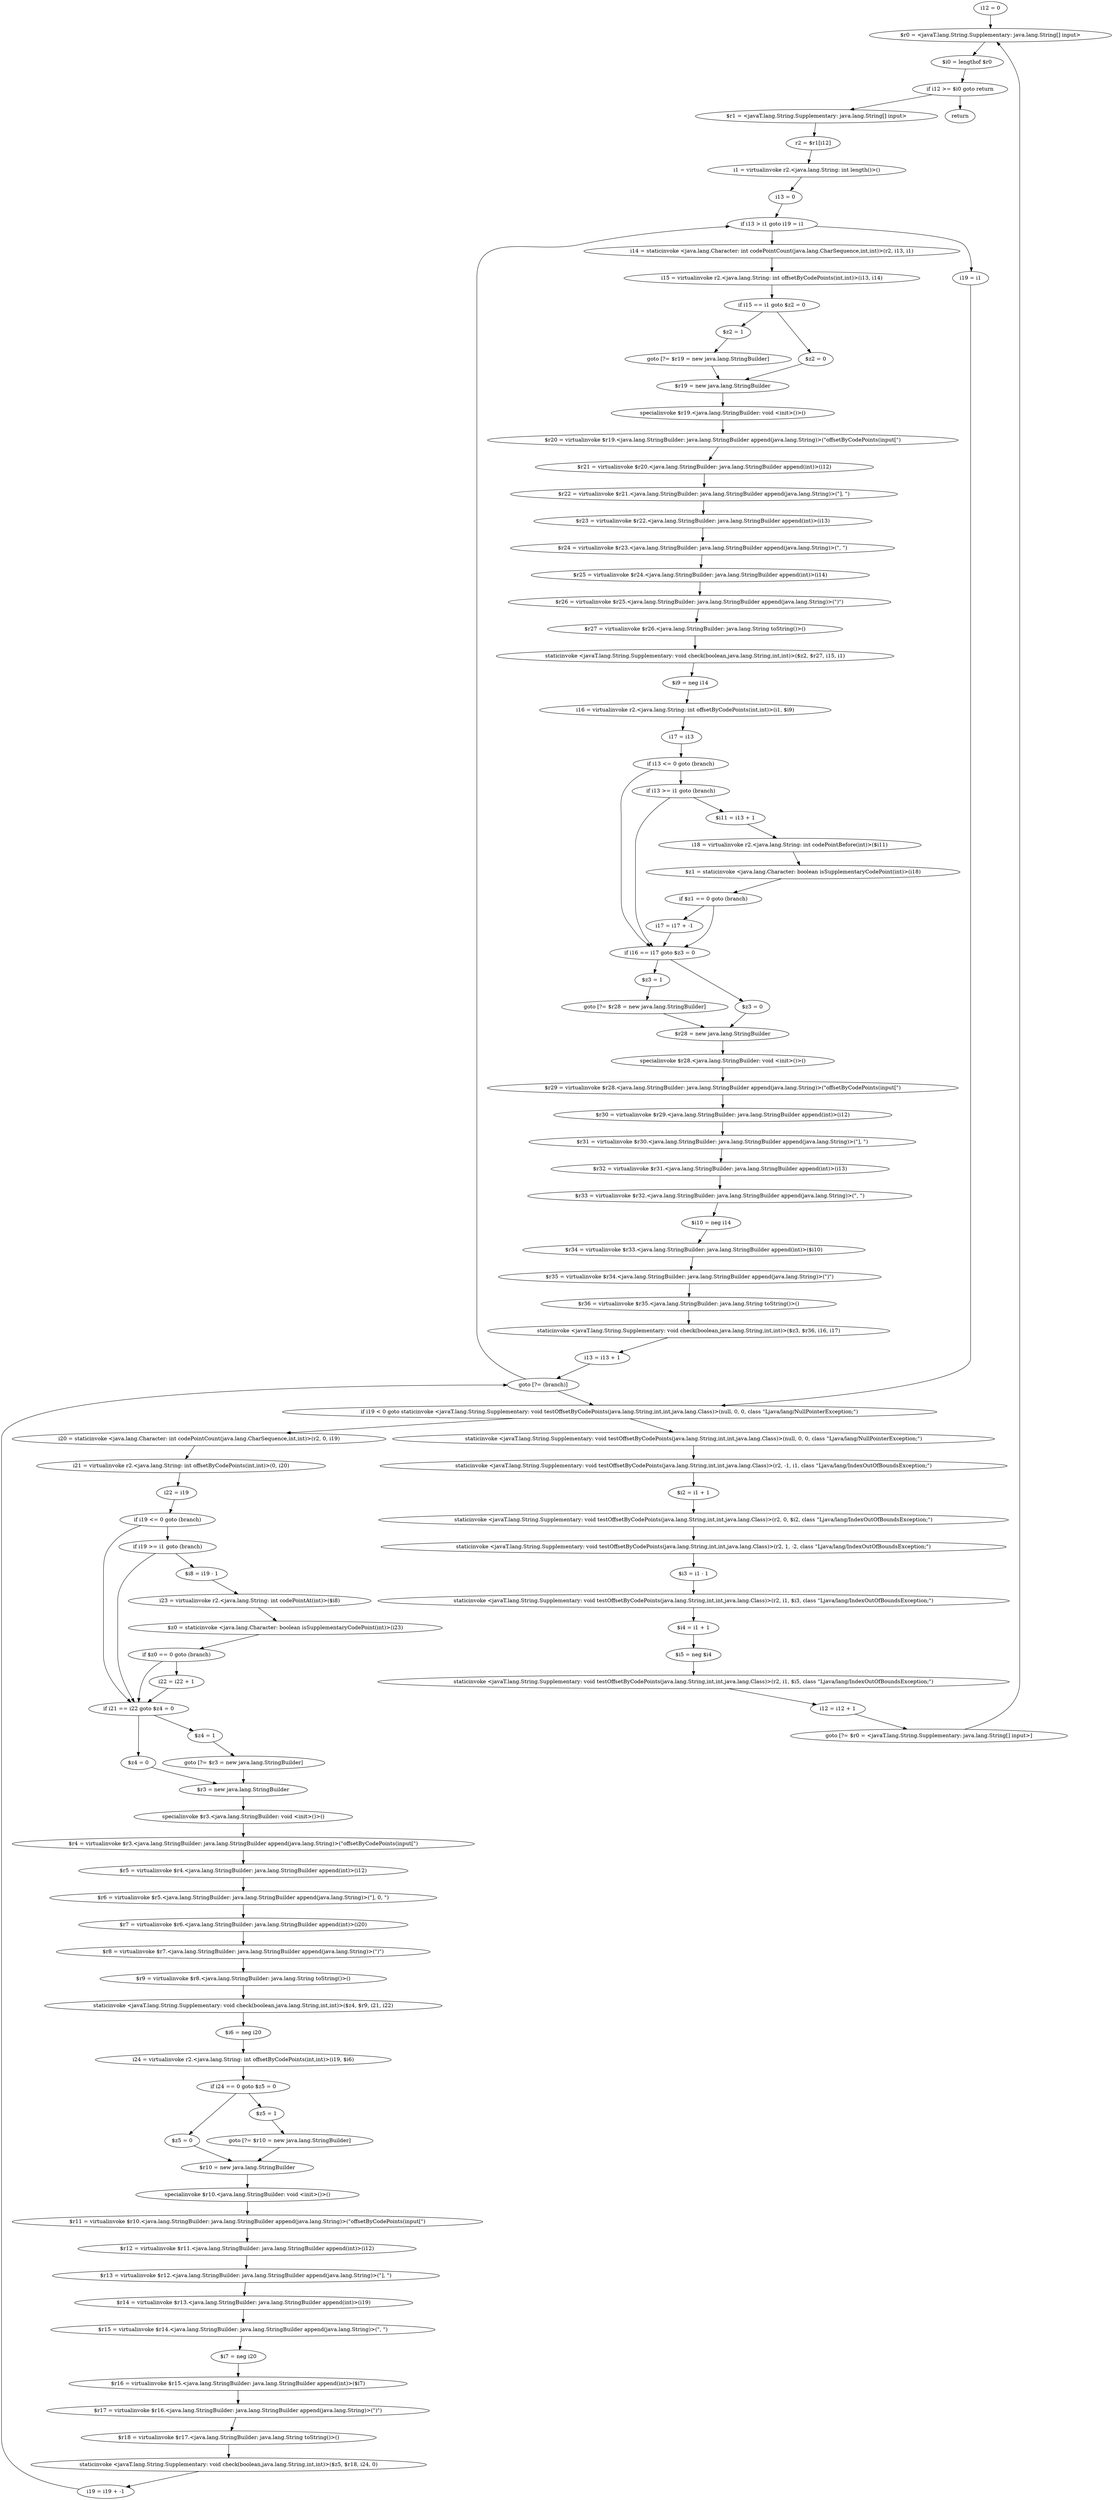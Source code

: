 digraph "unitGraph" {
    "i12 = 0"
    "$r0 = <javaT.lang.String.Supplementary: java.lang.String[] input>"
    "$i0 = lengthof $r0"
    "if i12 >= $i0 goto return"
    "$r1 = <javaT.lang.String.Supplementary: java.lang.String[] input>"
    "r2 = $r1[i12]"
    "i1 = virtualinvoke r2.<java.lang.String: int length()>()"
    "i13 = 0"
    "if i13 > i1 goto i19 = i1"
    "i14 = staticinvoke <java.lang.Character: int codePointCount(java.lang.CharSequence,int,int)>(r2, i13, i1)"
    "i15 = virtualinvoke r2.<java.lang.String: int offsetByCodePoints(int,int)>(i13, i14)"
    "if i15 == i1 goto $z2 = 0"
    "$z2 = 1"
    "goto [?= $r19 = new java.lang.StringBuilder]"
    "$z2 = 0"
    "$r19 = new java.lang.StringBuilder"
    "specialinvoke $r19.<java.lang.StringBuilder: void <init>()>()"
    "$r20 = virtualinvoke $r19.<java.lang.StringBuilder: java.lang.StringBuilder append(java.lang.String)>(\"offsetByCodePoints(input[\")"
    "$r21 = virtualinvoke $r20.<java.lang.StringBuilder: java.lang.StringBuilder append(int)>(i12)"
    "$r22 = virtualinvoke $r21.<java.lang.StringBuilder: java.lang.StringBuilder append(java.lang.String)>(\"], \")"
    "$r23 = virtualinvoke $r22.<java.lang.StringBuilder: java.lang.StringBuilder append(int)>(i13)"
    "$r24 = virtualinvoke $r23.<java.lang.StringBuilder: java.lang.StringBuilder append(java.lang.String)>(\", \")"
    "$r25 = virtualinvoke $r24.<java.lang.StringBuilder: java.lang.StringBuilder append(int)>(i14)"
    "$r26 = virtualinvoke $r25.<java.lang.StringBuilder: java.lang.StringBuilder append(java.lang.String)>(\")\")"
    "$r27 = virtualinvoke $r26.<java.lang.StringBuilder: java.lang.String toString()>()"
    "staticinvoke <javaT.lang.String.Supplementary: void check(boolean,java.lang.String,int,int)>($z2, $r27, i15, i1)"
    "$i9 = neg i14"
    "i16 = virtualinvoke r2.<java.lang.String: int offsetByCodePoints(int,int)>(i1, $i9)"
    "i17 = i13"
    "if i13 <= 0 goto (branch)"
    "if i13 >= i1 goto (branch)"
    "$i11 = i13 + 1"
    "i18 = virtualinvoke r2.<java.lang.String: int codePointBefore(int)>($i11)"
    "$z1 = staticinvoke <java.lang.Character: boolean isSupplementaryCodePoint(int)>(i18)"
    "if $z1 == 0 goto (branch)"
    "i17 = i17 + -1"
    "if i16 == i17 goto $z3 = 0"
    "$z3 = 1"
    "goto [?= $r28 = new java.lang.StringBuilder]"
    "$z3 = 0"
    "$r28 = new java.lang.StringBuilder"
    "specialinvoke $r28.<java.lang.StringBuilder: void <init>()>()"
    "$r29 = virtualinvoke $r28.<java.lang.StringBuilder: java.lang.StringBuilder append(java.lang.String)>(\"offsetByCodePoints(input[\")"
    "$r30 = virtualinvoke $r29.<java.lang.StringBuilder: java.lang.StringBuilder append(int)>(i12)"
    "$r31 = virtualinvoke $r30.<java.lang.StringBuilder: java.lang.StringBuilder append(java.lang.String)>(\"], \")"
    "$r32 = virtualinvoke $r31.<java.lang.StringBuilder: java.lang.StringBuilder append(int)>(i13)"
    "$r33 = virtualinvoke $r32.<java.lang.StringBuilder: java.lang.StringBuilder append(java.lang.String)>(\", \")"
    "$i10 = neg i14"
    "$r34 = virtualinvoke $r33.<java.lang.StringBuilder: java.lang.StringBuilder append(int)>($i10)"
    "$r35 = virtualinvoke $r34.<java.lang.StringBuilder: java.lang.StringBuilder append(java.lang.String)>(\")\")"
    "$r36 = virtualinvoke $r35.<java.lang.StringBuilder: java.lang.String toString()>()"
    "staticinvoke <javaT.lang.String.Supplementary: void check(boolean,java.lang.String,int,int)>($z3, $r36, i16, i17)"
    "i13 = i13 + 1"
    "goto [?= (branch)]"
    "i19 = i1"
    "if i19 < 0 goto staticinvoke <javaT.lang.String.Supplementary: void testOffsetByCodePoints(java.lang.String,int,int,java.lang.Class)>(null, 0, 0, class \"Ljava/lang/NullPointerException;\")"
    "i20 = staticinvoke <java.lang.Character: int codePointCount(java.lang.CharSequence,int,int)>(r2, 0, i19)"
    "i21 = virtualinvoke r2.<java.lang.String: int offsetByCodePoints(int,int)>(0, i20)"
    "i22 = i19"
    "if i19 <= 0 goto (branch)"
    "if i19 >= i1 goto (branch)"
    "$i8 = i19 - 1"
    "i23 = virtualinvoke r2.<java.lang.String: int codePointAt(int)>($i8)"
    "$z0 = staticinvoke <java.lang.Character: boolean isSupplementaryCodePoint(int)>(i23)"
    "if $z0 == 0 goto (branch)"
    "i22 = i22 + 1"
    "if i21 == i22 goto $z4 = 0"
    "$z4 = 1"
    "goto [?= $r3 = new java.lang.StringBuilder]"
    "$z4 = 0"
    "$r3 = new java.lang.StringBuilder"
    "specialinvoke $r3.<java.lang.StringBuilder: void <init>()>()"
    "$r4 = virtualinvoke $r3.<java.lang.StringBuilder: java.lang.StringBuilder append(java.lang.String)>(\"offsetByCodePoints(input[\")"
    "$r5 = virtualinvoke $r4.<java.lang.StringBuilder: java.lang.StringBuilder append(int)>(i12)"
    "$r6 = virtualinvoke $r5.<java.lang.StringBuilder: java.lang.StringBuilder append(java.lang.String)>(\"], 0, \")"
    "$r7 = virtualinvoke $r6.<java.lang.StringBuilder: java.lang.StringBuilder append(int)>(i20)"
    "$r8 = virtualinvoke $r7.<java.lang.StringBuilder: java.lang.StringBuilder append(java.lang.String)>(\")\")"
    "$r9 = virtualinvoke $r8.<java.lang.StringBuilder: java.lang.String toString()>()"
    "staticinvoke <javaT.lang.String.Supplementary: void check(boolean,java.lang.String,int,int)>($z4, $r9, i21, i22)"
    "$i6 = neg i20"
    "i24 = virtualinvoke r2.<java.lang.String: int offsetByCodePoints(int,int)>(i19, $i6)"
    "if i24 == 0 goto $z5 = 0"
    "$z5 = 1"
    "goto [?= $r10 = new java.lang.StringBuilder]"
    "$z5 = 0"
    "$r10 = new java.lang.StringBuilder"
    "specialinvoke $r10.<java.lang.StringBuilder: void <init>()>()"
    "$r11 = virtualinvoke $r10.<java.lang.StringBuilder: java.lang.StringBuilder append(java.lang.String)>(\"offsetByCodePoints(input[\")"
    "$r12 = virtualinvoke $r11.<java.lang.StringBuilder: java.lang.StringBuilder append(int)>(i12)"
    "$r13 = virtualinvoke $r12.<java.lang.StringBuilder: java.lang.StringBuilder append(java.lang.String)>(\"], \")"
    "$r14 = virtualinvoke $r13.<java.lang.StringBuilder: java.lang.StringBuilder append(int)>(i19)"
    "$r15 = virtualinvoke $r14.<java.lang.StringBuilder: java.lang.StringBuilder append(java.lang.String)>(\", \")"
    "$i7 = neg i20"
    "$r16 = virtualinvoke $r15.<java.lang.StringBuilder: java.lang.StringBuilder append(int)>($i7)"
    "$r17 = virtualinvoke $r16.<java.lang.StringBuilder: java.lang.StringBuilder append(java.lang.String)>(\")\")"
    "$r18 = virtualinvoke $r17.<java.lang.StringBuilder: java.lang.String toString()>()"
    "staticinvoke <javaT.lang.String.Supplementary: void check(boolean,java.lang.String,int,int)>($z5, $r18, i24, 0)"
    "i19 = i19 + -1"
    "staticinvoke <javaT.lang.String.Supplementary: void testOffsetByCodePoints(java.lang.String,int,int,java.lang.Class)>(null, 0, 0, class \"Ljava/lang/NullPointerException;\")"
    "staticinvoke <javaT.lang.String.Supplementary: void testOffsetByCodePoints(java.lang.String,int,int,java.lang.Class)>(r2, -1, i1, class \"Ljava/lang/IndexOutOfBoundsException;\")"
    "$i2 = i1 + 1"
    "staticinvoke <javaT.lang.String.Supplementary: void testOffsetByCodePoints(java.lang.String,int,int,java.lang.Class)>(r2, 0, $i2, class \"Ljava/lang/IndexOutOfBoundsException;\")"
    "staticinvoke <javaT.lang.String.Supplementary: void testOffsetByCodePoints(java.lang.String,int,int,java.lang.Class)>(r2, 1, -2, class \"Ljava/lang/IndexOutOfBoundsException;\")"
    "$i3 = i1 - 1"
    "staticinvoke <javaT.lang.String.Supplementary: void testOffsetByCodePoints(java.lang.String,int,int,java.lang.Class)>(r2, i1, $i3, class \"Ljava/lang/IndexOutOfBoundsException;\")"
    "$i4 = i1 + 1"
    "$i5 = neg $i4"
    "staticinvoke <javaT.lang.String.Supplementary: void testOffsetByCodePoints(java.lang.String,int,int,java.lang.Class)>(r2, i1, $i5, class \"Ljava/lang/IndexOutOfBoundsException;\")"
    "i12 = i12 + 1"
    "goto [?= $r0 = <javaT.lang.String.Supplementary: java.lang.String[] input>]"
    "return"
    "i12 = 0"->"$r0 = <javaT.lang.String.Supplementary: java.lang.String[] input>";
    "$r0 = <javaT.lang.String.Supplementary: java.lang.String[] input>"->"$i0 = lengthof $r0";
    "$i0 = lengthof $r0"->"if i12 >= $i0 goto return";
    "if i12 >= $i0 goto return"->"$r1 = <javaT.lang.String.Supplementary: java.lang.String[] input>";
    "if i12 >= $i0 goto return"->"return";
    "$r1 = <javaT.lang.String.Supplementary: java.lang.String[] input>"->"r2 = $r1[i12]";
    "r2 = $r1[i12]"->"i1 = virtualinvoke r2.<java.lang.String: int length()>()";
    "i1 = virtualinvoke r2.<java.lang.String: int length()>()"->"i13 = 0";
    "i13 = 0"->"if i13 > i1 goto i19 = i1";
    "if i13 > i1 goto i19 = i1"->"i14 = staticinvoke <java.lang.Character: int codePointCount(java.lang.CharSequence,int,int)>(r2, i13, i1)";
    "if i13 > i1 goto i19 = i1"->"i19 = i1";
    "i14 = staticinvoke <java.lang.Character: int codePointCount(java.lang.CharSequence,int,int)>(r2, i13, i1)"->"i15 = virtualinvoke r2.<java.lang.String: int offsetByCodePoints(int,int)>(i13, i14)";
    "i15 = virtualinvoke r2.<java.lang.String: int offsetByCodePoints(int,int)>(i13, i14)"->"if i15 == i1 goto $z2 = 0";
    "if i15 == i1 goto $z2 = 0"->"$z2 = 1";
    "if i15 == i1 goto $z2 = 0"->"$z2 = 0";
    "$z2 = 1"->"goto [?= $r19 = new java.lang.StringBuilder]";
    "goto [?= $r19 = new java.lang.StringBuilder]"->"$r19 = new java.lang.StringBuilder";
    "$z2 = 0"->"$r19 = new java.lang.StringBuilder";
    "$r19 = new java.lang.StringBuilder"->"specialinvoke $r19.<java.lang.StringBuilder: void <init>()>()";
    "specialinvoke $r19.<java.lang.StringBuilder: void <init>()>()"->"$r20 = virtualinvoke $r19.<java.lang.StringBuilder: java.lang.StringBuilder append(java.lang.String)>(\"offsetByCodePoints(input[\")";
    "$r20 = virtualinvoke $r19.<java.lang.StringBuilder: java.lang.StringBuilder append(java.lang.String)>(\"offsetByCodePoints(input[\")"->"$r21 = virtualinvoke $r20.<java.lang.StringBuilder: java.lang.StringBuilder append(int)>(i12)";
    "$r21 = virtualinvoke $r20.<java.lang.StringBuilder: java.lang.StringBuilder append(int)>(i12)"->"$r22 = virtualinvoke $r21.<java.lang.StringBuilder: java.lang.StringBuilder append(java.lang.String)>(\"], \")";
    "$r22 = virtualinvoke $r21.<java.lang.StringBuilder: java.lang.StringBuilder append(java.lang.String)>(\"], \")"->"$r23 = virtualinvoke $r22.<java.lang.StringBuilder: java.lang.StringBuilder append(int)>(i13)";
    "$r23 = virtualinvoke $r22.<java.lang.StringBuilder: java.lang.StringBuilder append(int)>(i13)"->"$r24 = virtualinvoke $r23.<java.lang.StringBuilder: java.lang.StringBuilder append(java.lang.String)>(\", \")";
    "$r24 = virtualinvoke $r23.<java.lang.StringBuilder: java.lang.StringBuilder append(java.lang.String)>(\", \")"->"$r25 = virtualinvoke $r24.<java.lang.StringBuilder: java.lang.StringBuilder append(int)>(i14)";
    "$r25 = virtualinvoke $r24.<java.lang.StringBuilder: java.lang.StringBuilder append(int)>(i14)"->"$r26 = virtualinvoke $r25.<java.lang.StringBuilder: java.lang.StringBuilder append(java.lang.String)>(\")\")";
    "$r26 = virtualinvoke $r25.<java.lang.StringBuilder: java.lang.StringBuilder append(java.lang.String)>(\")\")"->"$r27 = virtualinvoke $r26.<java.lang.StringBuilder: java.lang.String toString()>()";
    "$r27 = virtualinvoke $r26.<java.lang.StringBuilder: java.lang.String toString()>()"->"staticinvoke <javaT.lang.String.Supplementary: void check(boolean,java.lang.String,int,int)>($z2, $r27, i15, i1)";
    "staticinvoke <javaT.lang.String.Supplementary: void check(boolean,java.lang.String,int,int)>($z2, $r27, i15, i1)"->"$i9 = neg i14";
    "$i9 = neg i14"->"i16 = virtualinvoke r2.<java.lang.String: int offsetByCodePoints(int,int)>(i1, $i9)";
    "i16 = virtualinvoke r2.<java.lang.String: int offsetByCodePoints(int,int)>(i1, $i9)"->"i17 = i13";
    "i17 = i13"->"if i13 <= 0 goto (branch)";
    "if i13 <= 0 goto (branch)"->"if i13 >= i1 goto (branch)";
    "if i13 <= 0 goto (branch)"->"if i16 == i17 goto $z3 = 0";
    "if i13 >= i1 goto (branch)"->"$i11 = i13 + 1";
    "if i13 >= i1 goto (branch)"->"if i16 == i17 goto $z3 = 0";
    "$i11 = i13 + 1"->"i18 = virtualinvoke r2.<java.lang.String: int codePointBefore(int)>($i11)";
    "i18 = virtualinvoke r2.<java.lang.String: int codePointBefore(int)>($i11)"->"$z1 = staticinvoke <java.lang.Character: boolean isSupplementaryCodePoint(int)>(i18)";
    "$z1 = staticinvoke <java.lang.Character: boolean isSupplementaryCodePoint(int)>(i18)"->"if $z1 == 0 goto (branch)";
    "if $z1 == 0 goto (branch)"->"i17 = i17 + -1";
    "if $z1 == 0 goto (branch)"->"if i16 == i17 goto $z3 = 0";
    "i17 = i17 + -1"->"if i16 == i17 goto $z3 = 0";
    "if i16 == i17 goto $z3 = 0"->"$z3 = 1";
    "if i16 == i17 goto $z3 = 0"->"$z3 = 0";
    "$z3 = 1"->"goto [?= $r28 = new java.lang.StringBuilder]";
    "goto [?= $r28 = new java.lang.StringBuilder]"->"$r28 = new java.lang.StringBuilder";
    "$z3 = 0"->"$r28 = new java.lang.StringBuilder";
    "$r28 = new java.lang.StringBuilder"->"specialinvoke $r28.<java.lang.StringBuilder: void <init>()>()";
    "specialinvoke $r28.<java.lang.StringBuilder: void <init>()>()"->"$r29 = virtualinvoke $r28.<java.lang.StringBuilder: java.lang.StringBuilder append(java.lang.String)>(\"offsetByCodePoints(input[\")";
    "$r29 = virtualinvoke $r28.<java.lang.StringBuilder: java.lang.StringBuilder append(java.lang.String)>(\"offsetByCodePoints(input[\")"->"$r30 = virtualinvoke $r29.<java.lang.StringBuilder: java.lang.StringBuilder append(int)>(i12)";
    "$r30 = virtualinvoke $r29.<java.lang.StringBuilder: java.lang.StringBuilder append(int)>(i12)"->"$r31 = virtualinvoke $r30.<java.lang.StringBuilder: java.lang.StringBuilder append(java.lang.String)>(\"], \")";
    "$r31 = virtualinvoke $r30.<java.lang.StringBuilder: java.lang.StringBuilder append(java.lang.String)>(\"], \")"->"$r32 = virtualinvoke $r31.<java.lang.StringBuilder: java.lang.StringBuilder append(int)>(i13)";
    "$r32 = virtualinvoke $r31.<java.lang.StringBuilder: java.lang.StringBuilder append(int)>(i13)"->"$r33 = virtualinvoke $r32.<java.lang.StringBuilder: java.lang.StringBuilder append(java.lang.String)>(\", \")";
    "$r33 = virtualinvoke $r32.<java.lang.StringBuilder: java.lang.StringBuilder append(java.lang.String)>(\", \")"->"$i10 = neg i14";
    "$i10 = neg i14"->"$r34 = virtualinvoke $r33.<java.lang.StringBuilder: java.lang.StringBuilder append(int)>($i10)";
    "$r34 = virtualinvoke $r33.<java.lang.StringBuilder: java.lang.StringBuilder append(int)>($i10)"->"$r35 = virtualinvoke $r34.<java.lang.StringBuilder: java.lang.StringBuilder append(java.lang.String)>(\")\")";
    "$r35 = virtualinvoke $r34.<java.lang.StringBuilder: java.lang.StringBuilder append(java.lang.String)>(\")\")"->"$r36 = virtualinvoke $r35.<java.lang.StringBuilder: java.lang.String toString()>()";
    "$r36 = virtualinvoke $r35.<java.lang.StringBuilder: java.lang.String toString()>()"->"staticinvoke <javaT.lang.String.Supplementary: void check(boolean,java.lang.String,int,int)>($z3, $r36, i16, i17)";
    "staticinvoke <javaT.lang.String.Supplementary: void check(boolean,java.lang.String,int,int)>($z3, $r36, i16, i17)"->"i13 = i13 + 1";
    "i13 = i13 + 1"->"goto [?= (branch)]";
    "goto [?= (branch)]"->"if i13 > i1 goto i19 = i1";
    "i19 = i1"->"if i19 < 0 goto staticinvoke <javaT.lang.String.Supplementary: void testOffsetByCodePoints(java.lang.String,int,int,java.lang.Class)>(null, 0, 0, class \"Ljava/lang/NullPointerException;\")";
    "if i19 < 0 goto staticinvoke <javaT.lang.String.Supplementary: void testOffsetByCodePoints(java.lang.String,int,int,java.lang.Class)>(null, 0, 0, class \"Ljava/lang/NullPointerException;\")"->"i20 = staticinvoke <java.lang.Character: int codePointCount(java.lang.CharSequence,int,int)>(r2, 0, i19)";
    "if i19 < 0 goto staticinvoke <javaT.lang.String.Supplementary: void testOffsetByCodePoints(java.lang.String,int,int,java.lang.Class)>(null, 0, 0, class \"Ljava/lang/NullPointerException;\")"->"staticinvoke <javaT.lang.String.Supplementary: void testOffsetByCodePoints(java.lang.String,int,int,java.lang.Class)>(null, 0, 0, class \"Ljava/lang/NullPointerException;\")";
    "i20 = staticinvoke <java.lang.Character: int codePointCount(java.lang.CharSequence,int,int)>(r2, 0, i19)"->"i21 = virtualinvoke r2.<java.lang.String: int offsetByCodePoints(int,int)>(0, i20)";
    "i21 = virtualinvoke r2.<java.lang.String: int offsetByCodePoints(int,int)>(0, i20)"->"i22 = i19";
    "i22 = i19"->"if i19 <= 0 goto (branch)";
    "if i19 <= 0 goto (branch)"->"if i19 >= i1 goto (branch)";
    "if i19 <= 0 goto (branch)"->"if i21 == i22 goto $z4 = 0";
    "if i19 >= i1 goto (branch)"->"$i8 = i19 - 1";
    "if i19 >= i1 goto (branch)"->"if i21 == i22 goto $z4 = 0";
    "$i8 = i19 - 1"->"i23 = virtualinvoke r2.<java.lang.String: int codePointAt(int)>($i8)";
    "i23 = virtualinvoke r2.<java.lang.String: int codePointAt(int)>($i8)"->"$z0 = staticinvoke <java.lang.Character: boolean isSupplementaryCodePoint(int)>(i23)";
    "$z0 = staticinvoke <java.lang.Character: boolean isSupplementaryCodePoint(int)>(i23)"->"if $z0 == 0 goto (branch)";
    "if $z0 == 0 goto (branch)"->"i22 = i22 + 1";
    "if $z0 == 0 goto (branch)"->"if i21 == i22 goto $z4 = 0";
    "i22 = i22 + 1"->"if i21 == i22 goto $z4 = 0";
    "if i21 == i22 goto $z4 = 0"->"$z4 = 1";
    "if i21 == i22 goto $z4 = 0"->"$z4 = 0";
    "$z4 = 1"->"goto [?= $r3 = new java.lang.StringBuilder]";
    "goto [?= $r3 = new java.lang.StringBuilder]"->"$r3 = new java.lang.StringBuilder";
    "$z4 = 0"->"$r3 = new java.lang.StringBuilder";
    "$r3 = new java.lang.StringBuilder"->"specialinvoke $r3.<java.lang.StringBuilder: void <init>()>()";
    "specialinvoke $r3.<java.lang.StringBuilder: void <init>()>()"->"$r4 = virtualinvoke $r3.<java.lang.StringBuilder: java.lang.StringBuilder append(java.lang.String)>(\"offsetByCodePoints(input[\")";
    "$r4 = virtualinvoke $r3.<java.lang.StringBuilder: java.lang.StringBuilder append(java.lang.String)>(\"offsetByCodePoints(input[\")"->"$r5 = virtualinvoke $r4.<java.lang.StringBuilder: java.lang.StringBuilder append(int)>(i12)";
    "$r5 = virtualinvoke $r4.<java.lang.StringBuilder: java.lang.StringBuilder append(int)>(i12)"->"$r6 = virtualinvoke $r5.<java.lang.StringBuilder: java.lang.StringBuilder append(java.lang.String)>(\"], 0, \")";
    "$r6 = virtualinvoke $r5.<java.lang.StringBuilder: java.lang.StringBuilder append(java.lang.String)>(\"], 0, \")"->"$r7 = virtualinvoke $r6.<java.lang.StringBuilder: java.lang.StringBuilder append(int)>(i20)";
    "$r7 = virtualinvoke $r6.<java.lang.StringBuilder: java.lang.StringBuilder append(int)>(i20)"->"$r8 = virtualinvoke $r7.<java.lang.StringBuilder: java.lang.StringBuilder append(java.lang.String)>(\")\")";
    "$r8 = virtualinvoke $r7.<java.lang.StringBuilder: java.lang.StringBuilder append(java.lang.String)>(\")\")"->"$r9 = virtualinvoke $r8.<java.lang.StringBuilder: java.lang.String toString()>()";
    "$r9 = virtualinvoke $r8.<java.lang.StringBuilder: java.lang.String toString()>()"->"staticinvoke <javaT.lang.String.Supplementary: void check(boolean,java.lang.String,int,int)>($z4, $r9, i21, i22)";
    "staticinvoke <javaT.lang.String.Supplementary: void check(boolean,java.lang.String,int,int)>($z4, $r9, i21, i22)"->"$i6 = neg i20";
    "$i6 = neg i20"->"i24 = virtualinvoke r2.<java.lang.String: int offsetByCodePoints(int,int)>(i19, $i6)";
    "i24 = virtualinvoke r2.<java.lang.String: int offsetByCodePoints(int,int)>(i19, $i6)"->"if i24 == 0 goto $z5 = 0";
    "if i24 == 0 goto $z5 = 0"->"$z5 = 1";
    "if i24 == 0 goto $z5 = 0"->"$z5 = 0";
    "$z5 = 1"->"goto [?= $r10 = new java.lang.StringBuilder]";
    "goto [?= $r10 = new java.lang.StringBuilder]"->"$r10 = new java.lang.StringBuilder";
    "$z5 = 0"->"$r10 = new java.lang.StringBuilder";
    "$r10 = new java.lang.StringBuilder"->"specialinvoke $r10.<java.lang.StringBuilder: void <init>()>()";
    "specialinvoke $r10.<java.lang.StringBuilder: void <init>()>()"->"$r11 = virtualinvoke $r10.<java.lang.StringBuilder: java.lang.StringBuilder append(java.lang.String)>(\"offsetByCodePoints(input[\")";
    "$r11 = virtualinvoke $r10.<java.lang.StringBuilder: java.lang.StringBuilder append(java.lang.String)>(\"offsetByCodePoints(input[\")"->"$r12 = virtualinvoke $r11.<java.lang.StringBuilder: java.lang.StringBuilder append(int)>(i12)";
    "$r12 = virtualinvoke $r11.<java.lang.StringBuilder: java.lang.StringBuilder append(int)>(i12)"->"$r13 = virtualinvoke $r12.<java.lang.StringBuilder: java.lang.StringBuilder append(java.lang.String)>(\"], \")";
    "$r13 = virtualinvoke $r12.<java.lang.StringBuilder: java.lang.StringBuilder append(java.lang.String)>(\"], \")"->"$r14 = virtualinvoke $r13.<java.lang.StringBuilder: java.lang.StringBuilder append(int)>(i19)";
    "$r14 = virtualinvoke $r13.<java.lang.StringBuilder: java.lang.StringBuilder append(int)>(i19)"->"$r15 = virtualinvoke $r14.<java.lang.StringBuilder: java.lang.StringBuilder append(java.lang.String)>(\", \")";
    "$r15 = virtualinvoke $r14.<java.lang.StringBuilder: java.lang.StringBuilder append(java.lang.String)>(\", \")"->"$i7 = neg i20";
    "$i7 = neg i20"->"$r16 = virtualinvoke $r15.<java.lang.StringBuilder: java.lang.StringBuilder append(int)>($i7)";
    "$r16 = virtualinvoke $r15.<java.lang.StringBuilder: java.lang.StringBuilder append(int)>($i7)"->"$r17 = virtualinvoke $r16.<java.lang.StringBuilder: java.lang.StringBuilder append(java.lang.String)>(\")\")";
    "$r17 = virtualinvoke $r16.<java.lang.StringBuilder: java.lang.StringBuilder append(java.lang.String)>(\")\")"->"$r18 = virtualinvoke $r17.<java.lang.StringBuilder: java.lang.String toString()>()";
    "$r18 = virtualinvoke $r17.<java.lang.StringBuilder: java.lang.String toString()>()"->"staticinvoke <javaT.lang.String.Supplementary: void check(boolean,java.lang.String,int,int)>($z5, $r18, i24, 0)";
    "staticinvoke <javaT.lang.String.Supplementary: void check(boolean,java.lang.String,int,int)>($z5, $r18, i24, 0)"->"i19 = i19 + -1";
    "i19 = i19 + -1"->"goto [?= (branch)]";
    "goto [?= (branch)]"->"if i19 < 0 goto staticinvoke <javaT.lang.String.Supplementary: void testOffsetByCodePoints(java.lang.String,int,int,java.lang.Class)>(null, 0, 0, class \"Ljava/lang/NullPointerException;\")";
    "staticinvoke <javaT.lang.String.Supplementary: void testOffsetByCodePoints(java.lang.String,int,int,java.lang.Class)>(null, 0, 0, class \"Ljava/lang/NullPointerException;\")"->"staticinvoke <javaT.lang.String.Supplementary: void testOffsetByCodePoints(java.lang.String,int,int,java.lang.Class)>(r2, -1, i1, class \"Ljava/lang/IndexOutOfBoundsException;\")";
    "staticinvoke <javaT.lang.String.Supplementary: void testOffsetByCodePoints(java.lang.String,int,int,java.lang.Class)>(r2, -1, i1, class \"Ljava/lang/IndexOutOfBoundsException;\")"->"$i2 = i1 + 1";
    "$i2 = i1 + 1"->"staticinvoke <javaT.lang.String.Supplementary: void testOffsetByCodePoints(java.lang.String,int,int,java.lang.Class)>(r2, 0, $i2, class \"Ljava/lang/IndexOutOfBoundsException;\")";
    "staticinvoke <javaT.lang.String.Supplementary: void testOffsetByCodePoints(java.lang.String,int,int,java.lang.Class)>(r2, 0, $i2, class \"Ljava/lang/IndexOutOfBoundsException;\")"->"staticinvoke <javaT.lang.String.Supplementary: void testOffsetByCodePoints(java.lang.String,int,int,java.lang.Class)>(r2, 1, -2, class \"Ljava/lang/IndexOutOfBoundsException;\")";
    "staticinvoke <javaT.lang.String.Supplementary: void testOffsetByCodePoints(java.lang.String,int,int,java.lang.Class)>(r2, 1, -2, class \"Ljava/lang/IndexOutOfBoundsException;\")"->"$i3 = i1 - 1";
    "$i3 = i1 - 1"->"staticinvoke <javaT.lang.String.Supplementary: void testOffsetByCodePoints(java.lang.String,int,int,java.lang.Class)>(r2, i1, $i3, class \"Ljava/lang/IndexOutOfBoundsException;\")";
    "staticinvoke <javaT.lang.String.Supplementary: void testOffsetByCodePoints(java.lang.String,int,int,java.lang.Class)>(r2, i1, $i3, class \"Ljava/lang/IndexOutOfBoundsException;\")"->"$i4 = i1 + 1";
    "$i4 = i1 + 1"->"$i5 = neg $i4";
    "$i5 = neg $i4"->"staticinvoke <javaT.lang.String.Supplementary: void testOffsetByCodePoints(java.lang.String,int,int,java.lang.Class)>(r2, i1, $i5, class \"Ljava/lang/IndexOutOfBoundsException;\")";
    "staticinvoke <javaT.lang.String.Supplementary: void testOffsetByCodePoints(java.lang.String,int,int,java.lang.Class)>(r2, i1, $i5, class \"Ljava/lang/IndexOutOfBoundsException;\")"->"i12 = i12 + 1";
    "i12 = i12 + 1"->"goto [?= $r0 = <javaT.lang.String.Supplementary: java.lang.String[] input>]";
    "goto [?= $r0 = <javaT.lang.String.Supplementary: java.lang.String[] input>]"->"$r0 = <javaT.lang.String.Supplementary: java.lang.String[] input>";
}
